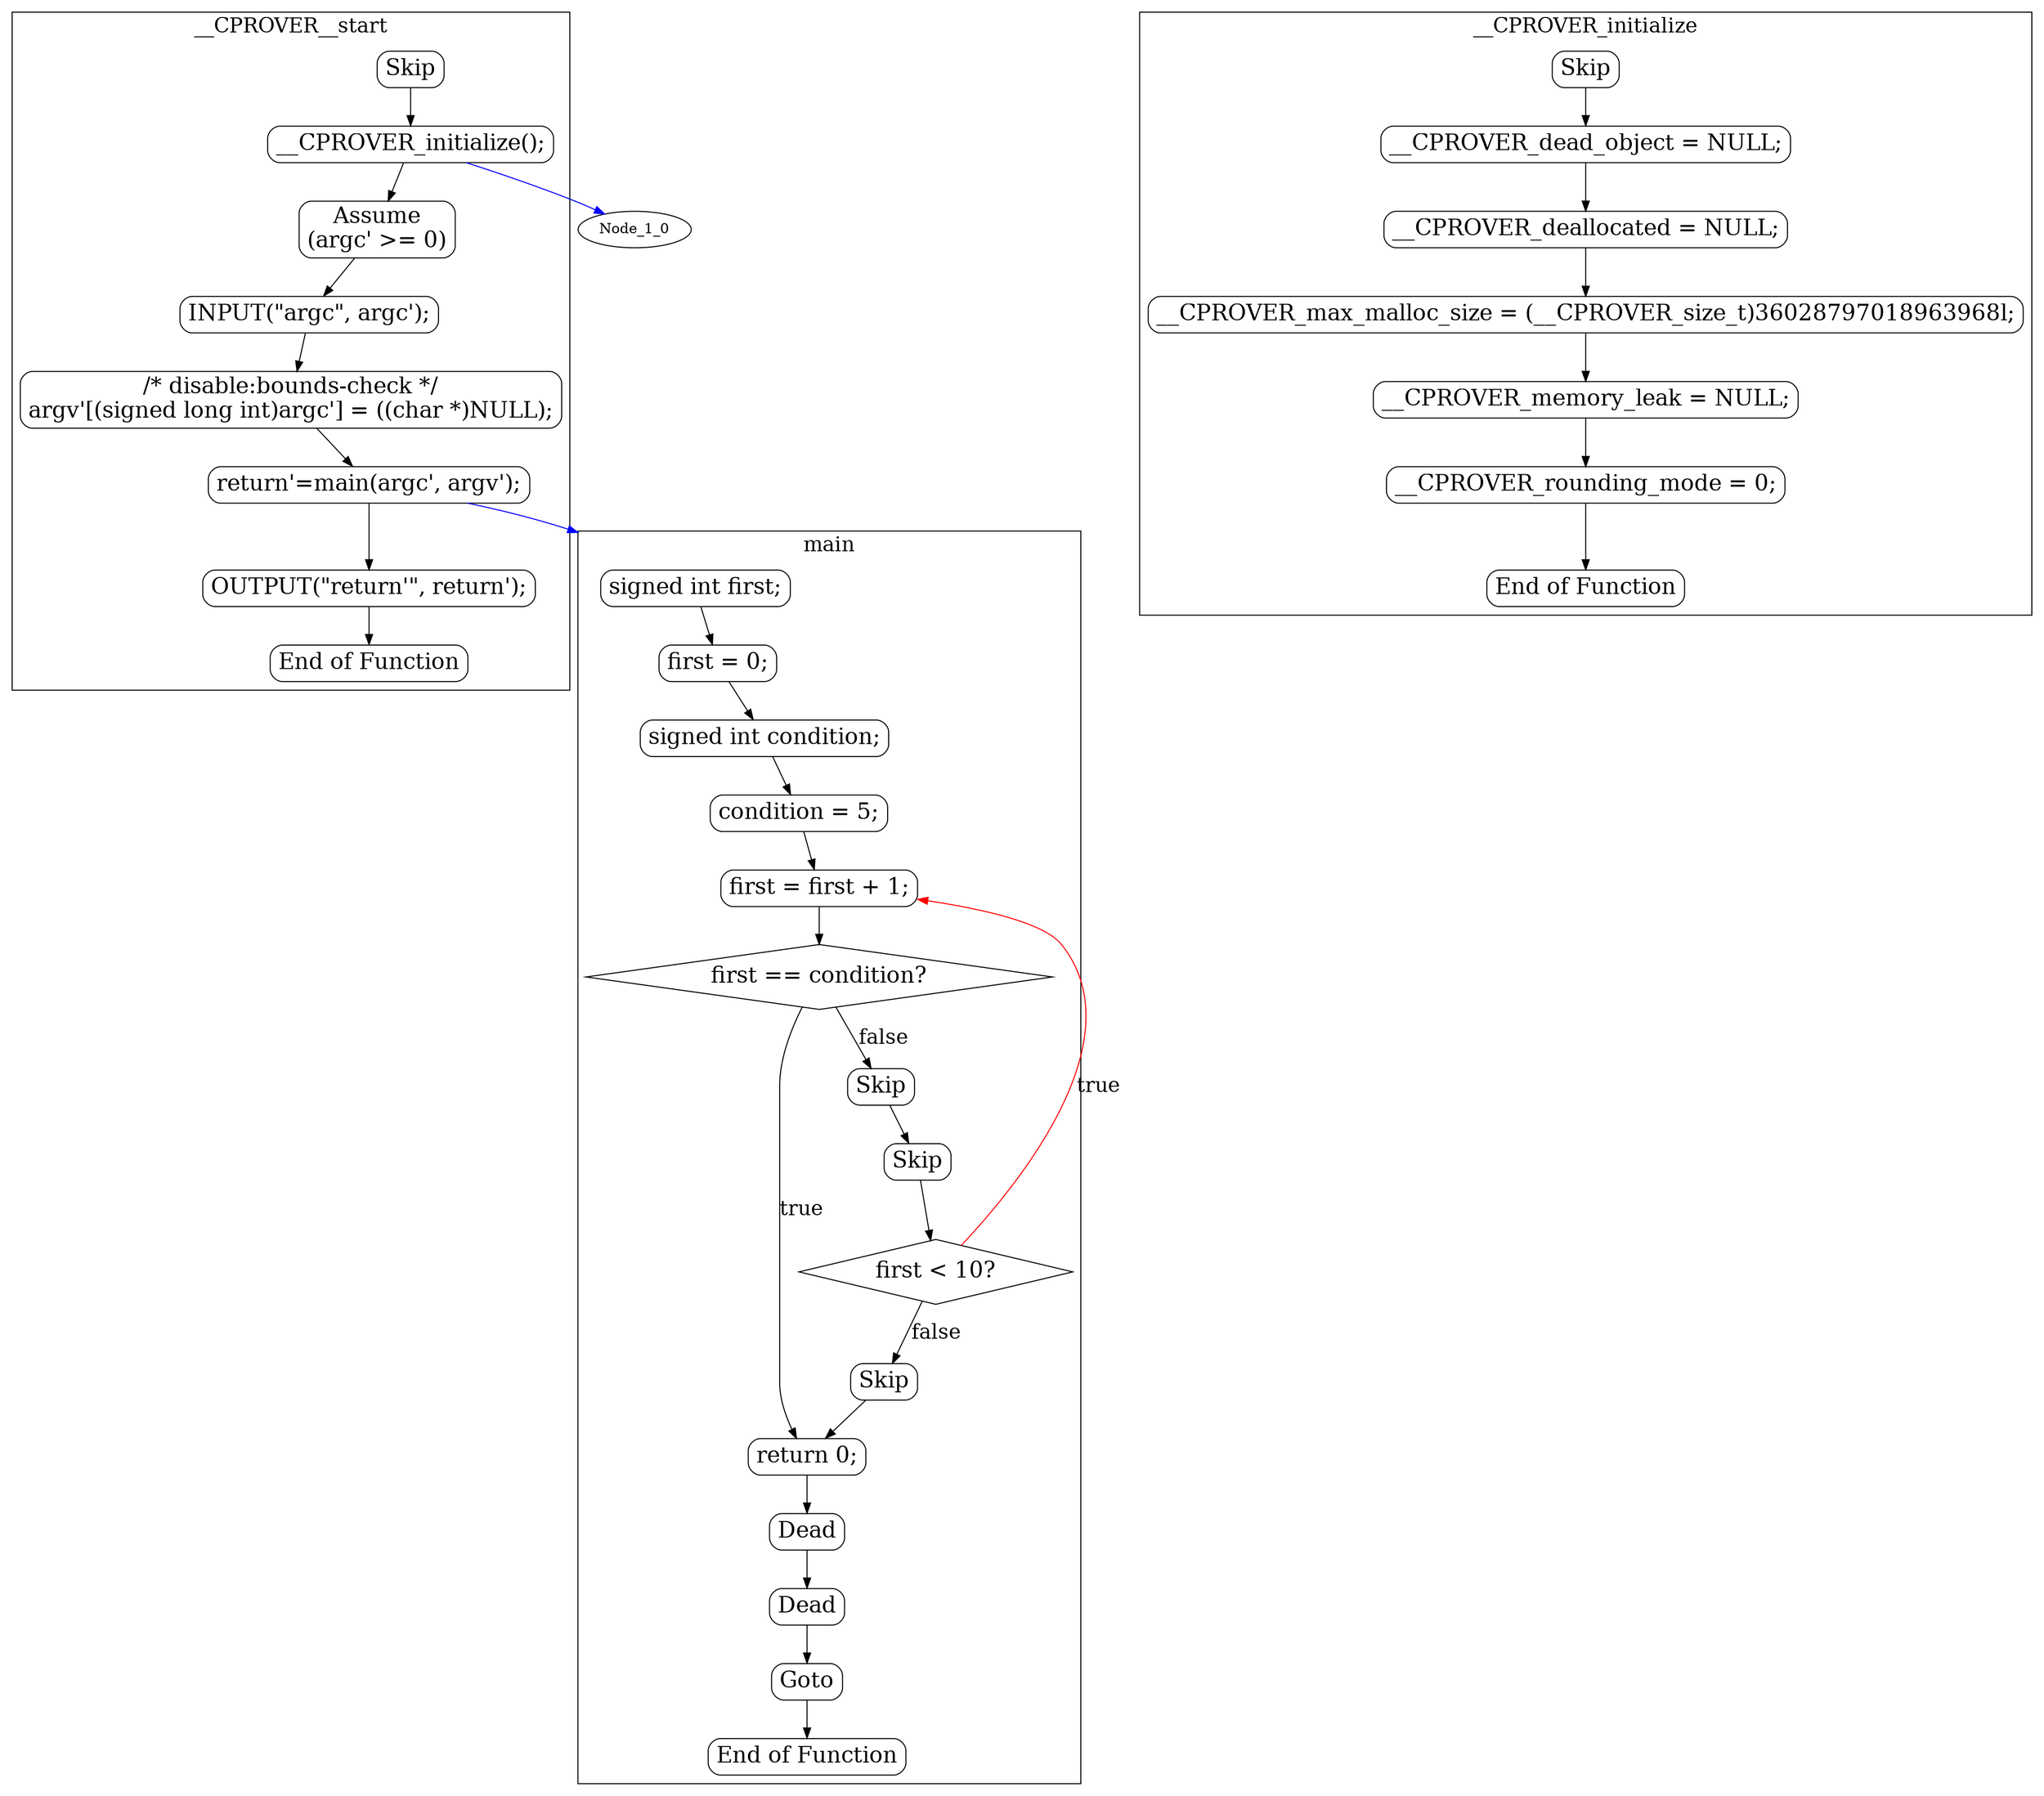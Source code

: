 digraph G {
color=black;orientation=portrait;fontsize=20;compound=true;size="30,40";ratio=compress;
subgraph "cluster_main" {
label="main";
Node_0_0 [shape=Mrecord,fontsize=22,label="signed int first;"];
Node_0_0 -> Node_0_1 ;
Node_0_1 [shape=Mrecord,fontsize=22,label="first = 0;"];
Node_0_1 -> Node_0_2 ;
Node_0_2 [shape=Mrecord,fontsize=22,label="signed int condition;"];
Node_0_2 -> Node_0_3 ;
Node_0_3 [shape=Mrecord,fontsize=22,label="condition = 5;"];
Node_0_3 -> Node_0_4 ;
Node_0_4 [shape=Mrecord,fontsize=22,label="first = first + 1;"];
Node_0_4 -> Node_0_5 ;
Node_0_5 [shape=diamond,fontsize=22,label="first == condition?"];
Node_0_5 -> Node_0_10 [fontsize=20,label="true"];
Node_0_5 -> Node_0_6 [fontsize=20,label="false"];
Node_0_10 [shape=Mrecord,fontsize=22,label="return 0;"];
Node_0_10 -> Node_0_11 ;
Node_0_6 [shape=Mrecord,fontsize=22,label="Skip"];
Node_0_6 -> Node_0_7 ;
Node_0_11 [shape=Mrecord,fontsize=22,label="Dead"];
Node_0_11 -> Node_0_12 ;
Node_0_7 [shape=Mrecord,fontsize=22,label="Skip"];
Node_0_7 -> Node_0_8 ;
Node_0_12 [shape=Mrecord,fontsize=22,label="Dead"];
Node_0_12 -> Node_0_13 ;
Node_0_8 [shape=diamond,fontsize=22,label="first \< 10?"];
Node_0_8 -> Node_0_4 [fontsize=20,label="true",color=red];
Node_0_8 -> Node_0_9 [fontsize=20,label="false"];
Node_0_13 [shape=Mrecord,fontsize=22,label="Goto"];
Node_0_13 -> Node_0_14 ;
Node_0_9 [shape=Mrecord,fontsize=22,label="Skip"];
Node_0_9 -> Node_0_10 ;
Node_0_14 [shape=Mrecord,fontsize=22,label="End of Function"];
}
subgraph "cluster___CPROVER_initialize" {
label="__CPROVER_initialize";
Node_1_15 [shape=Mrecord,fontsize=22,label="Skip"];
Node_1_15 -> Node_1_16 ;
Node_1_16 [shape=Mrecord,fontsize=22,label="__CPROVER_dead_object = NULL;"];
Node_1_16 -> Node_1_17 ;
Node_1_17 [shape=Mrecord,fontsize=22,label="__CPROVER_deallocated = NULL;"];
Node_1_17 -> Node_1_18 ;
Node_1_18 [shape=Mrecord,fontsize=22,label="__CPROVER_max_malloc_size = (__CPROVER_size_t)36028797018963968l;"];
Node_1_18 -> Node_1_19 ;
Node_1_19 [shape=Mrecord,fontsize=22,label="__CPROVER_memory_leak = NULL;"];
Node_1_19 -> Node_1_20 ;
Node_1_20 [shape=Mrecord,fontsize=22,label="__CPROVER_rounding_mode = 0;"];
Node_1_20 -> Node_1_21 ;
Node_1_21 [shape=Mrecord,fontsize=22,label="End of Function"];
}
subgraph "cluster___CPROVER__start" {
label="__CPROVER__start";
Node_2_22 [shape=Mrecord,fontsize=22,label="Skip"];
Node_2_22 -> Node_2_23 ;
Node_2_23 [shape=Mrecord,fontsize=22,label="__CPROVER_initialize();"];
Node_2_23 -> Node_2_24 ;
Node_2_24 [shape=Mrecord,fontsize=22,label="Assume\n(argc' \>= 0)"];
Node_2_24 -> Node_2_25 ;
Node_2_25 [shape=Mrecord,fontsize=22,label="INPUT(\"argc\", argc');"];
Node_2_25 -> Node_2_26 ;
Node_2_26 [shape=Mrecord,fontsize=22,label="/* disable:bounds-check */\nargv'[(signed long int)argc'] = ((char *)NULL);"];
Node_2_26 -> Node_2_27 ;
Node_2_27 [shape=Mrecord,fontsize=22,label="return'=main(argc', argv');"];
Node_2_27 -> Node_2_28 ;
Node_2_28 [shape=Mrecord,fontsize=22,label="OUTPUT(\"return'\", return');"];
Node_2_28 -> Node_2_29 ;
Node_2_29 [shape=Mrecord,fontsize=22,label="End of Function"];
}
Node_2_23 -> Node_1_0 [lhead="cluster___CPROVER_initialize",color=blue];
Node_2_27 -> Node_0_0 [lhead="cluster_main",color=blue];
}
